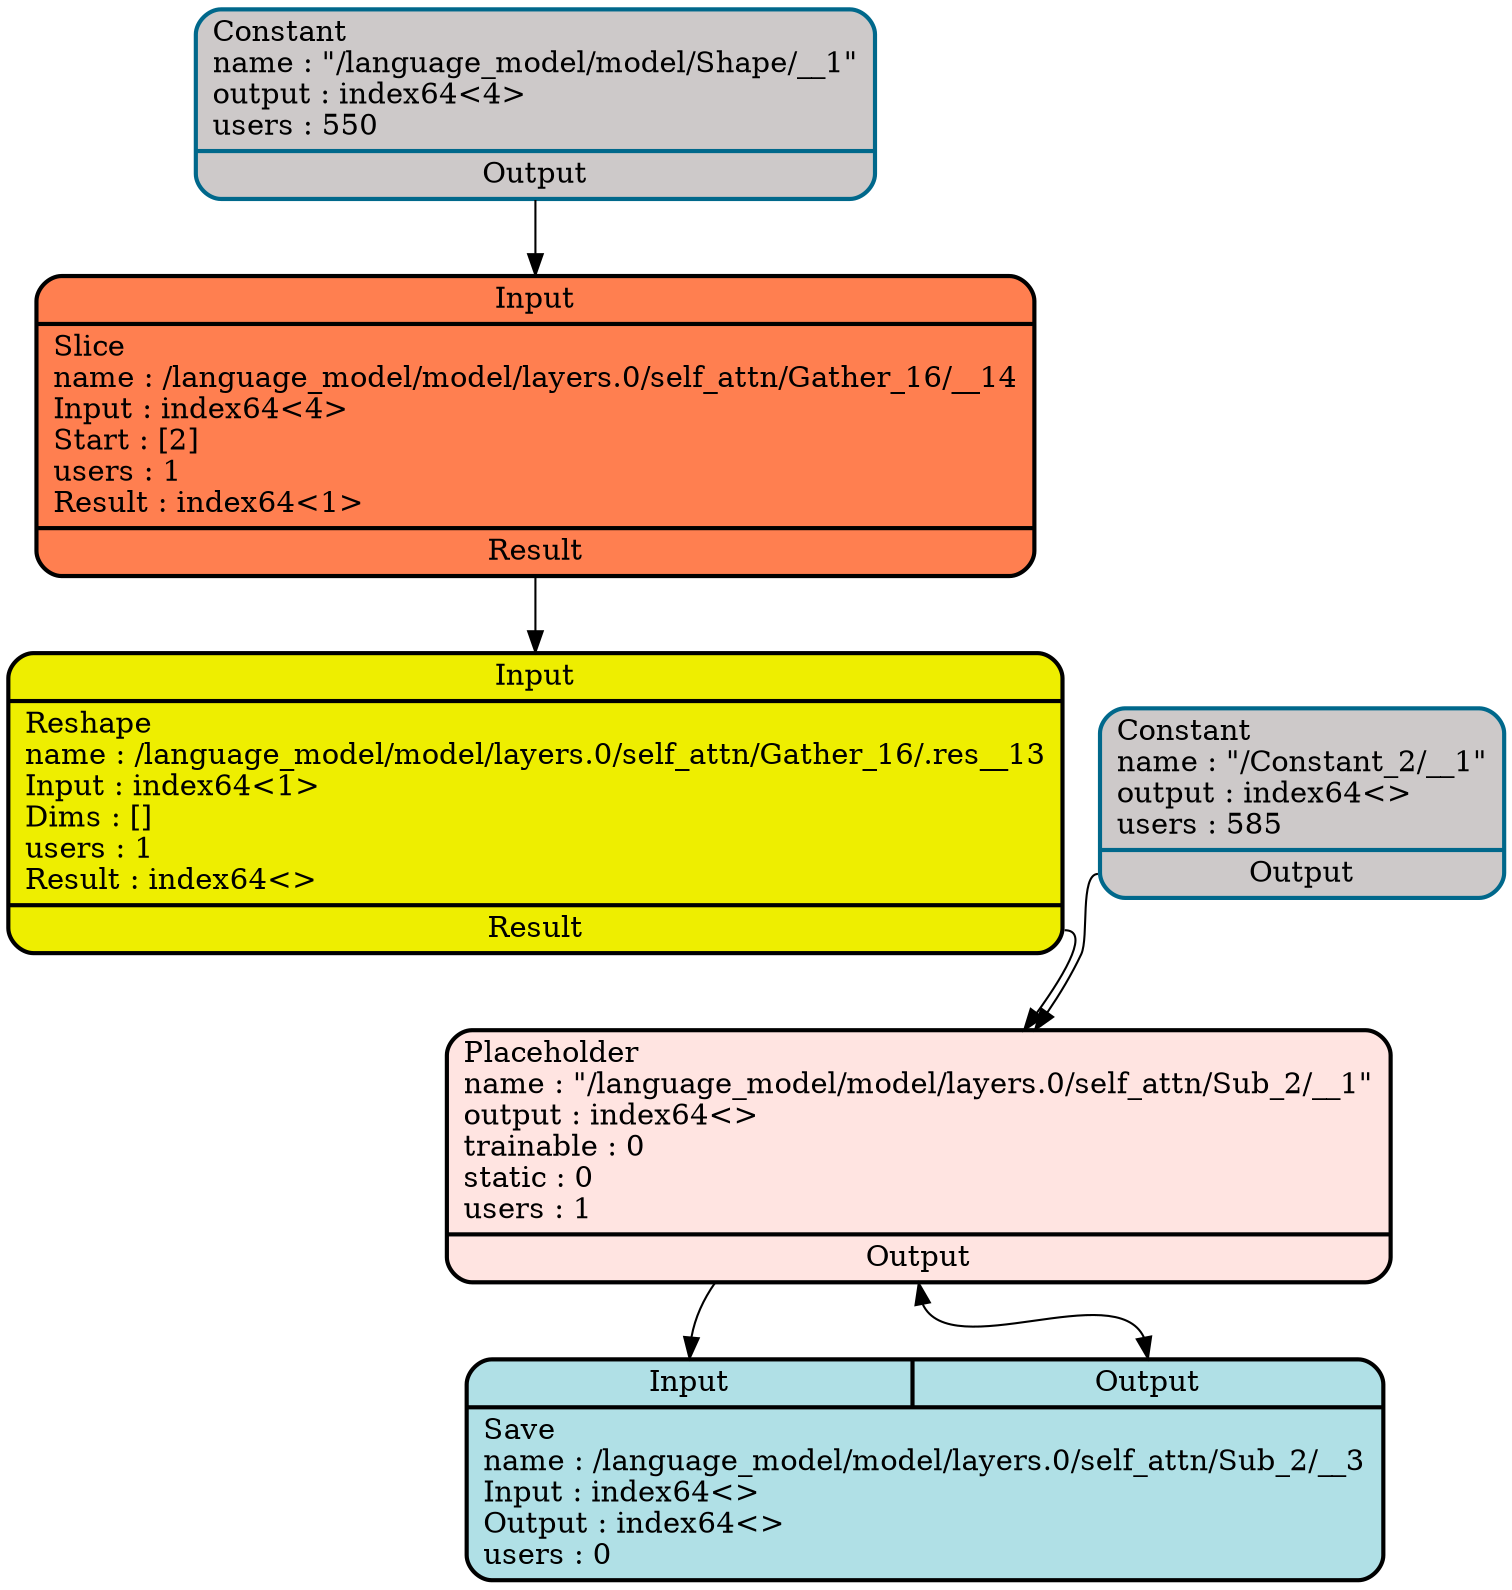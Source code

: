digraph DAG {
	rankdir=TB;
"/language_model/model/layers.0/self_attn/Sub_2/__3" [
	label = "{{<Input>Input|<Output>Output}|{Save\lname : /language_model/model/layers.0/self_attn/Sub_2/__3\lInput : index64\<\>\lOutput : index64\<\>\lusers : 0\l}}"
	shape = "record"
	style="filled,rounded"
	fillcolor=PowderBlue
penwidth = 2];

"/language_model/model/layers.0/self_attn/Sub_2/__1" [
	label = "{{<LHS>LHS|<RHS>RHS}|{Sub\lname : /language_model/model/layers.0/self_attn/Sub_2/__1\lLHS : index64\<\>\lRHS : index64\<\>\lusers : 1\lResult : index64\<\>\l}|{<Result>Result}}"
	shape = "record"
	style="filled,rounded"
	fillcolor=MistyRose2
penwidth = 2];

"/language_model/model/layers.0/self_attn/Gather_16/__13" [
	label = "{{<Input>Input}|{Reshape\lname : /language_model/model/layers.0/self_attn/Gather_16/.res__13\lInput : index64\<1\>\lDims : []\lusers : 1\lResult : index64\<\>\l}|{<Result>Result}}"
	shape = "record"
	style="filled,rounded"
	fillcolor=Yellow2
penwidth = 2];

"/language_model/model/layers.0/self_attn/Gather_16/__14" [
	label = "{{<Input>Input}|{Slice\lname : /language_model/model/layers.0/self_attn/Gather_16/__14\lInput : index64\<4\>\lStart : [2]\lusers : 1\lResult : index64\<1\>\l}|{<Result>Result}}"
	shape = "record"
	style="filled,rounded"
	fillcolor=Coral
penwidth = 2];

"/language_model/model/Shape/__1" [
	label = "{{Constant\lname : \"/language_model/model/Shape/__1\"\loutput : index64\<4\>\lusers : 550\l}|{<Output>Output}}"
	shape = "record"
	style="filled,rounded"
	fillcolor=Snow3 color=DeepSkyBlue4
penwidth = 2];

"/Constant_2/__1" [
	label = "{{Constant\lname : \"/Constant_2/__1\"\loutput : index64\<\>\lusers : 585\l}|{<Output>Output}}"
	shape = "record"
	style="filled,rounded"
	fillcolor=Snow3 color=DeepSkyBlue4
penwidth = 2];

"/language_model/model/layers.0/self_attn/Sub_2/__1" [
	label = "{{Placeholder\lname : \"/language_model/model/layers.0/self_attn/Sub_2/__1\"\loutput : index64\<\>\ltrainable : 0\lstatic : 0\lusers : 1\l}|{<Output>Output}}"
	shape = "record"
	style="filled,rounded"
	fillcolor=MistyRose1
penwidth = 2];

"/Constant_2/__1" :"Output"  -> "/language_model/model/layers.0/self_attn/Sub_2/__1" :"RHS" ;
"/language_model/model/Shape/__1" :"Output"  -> "/language_model/model/layers.0/self_attn/Gather_16/__14" :"Input" ;
"/language_model/model/layers.0/self_attn/Sub_2/__1" :"Output"  -> "/language_model/model/layers.0/self_attn/Sub_2/__3" :"Output"  [dir="both"];
"/language_model/model/layers.0/self_attn/Gather_16/__14" :"Result"  -> "/language_model/model/layers.0/self_attn/Gather_16/__13" :"Input" ;
"/language_model/model/layers.0/self_attn/Gather_16/__13" :"Result"  -> "/language_model/model/layers.0/self_attn/Sub_2/__1" :"LHS" ;
"/language_model/model/layers.0/self_attn/Sub_2/__1" :"Result"  -> "/language_model/model/layers.0/self_attn/Sub_2/__3" :"Input" ;
}